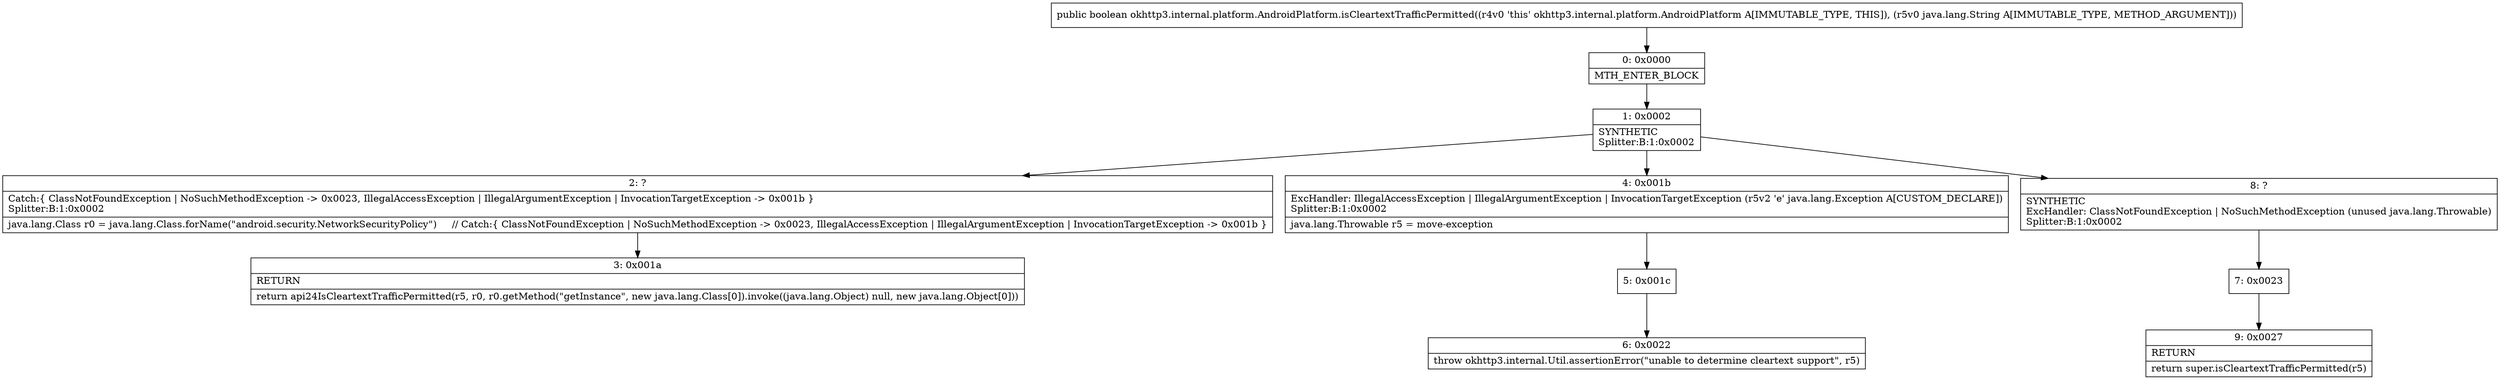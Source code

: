 digraph "CFG forokhttp3.internal.platform.AndroidPlatform.isCleartextTrafficPermitted(Ljava\/lang\/String;)Z" {
Node_0 [shape=record,label="{0\:\ 0x0000|MTH_ENTER_BLOCK\l}"];
Node_1 [shape=record,label="{1\:\ 0x0002|SYNTHETIC\lSplitter:B:1:0x0002\l}"];
Node_2 [shape=record,label="{2\:\ ?|Catch:\{ ClassNotFoundException \| NoSuchMethodException \-\> 0x0023, IllegalAccessException \| IllegalArgumentException \| InvocationTargetException \-\> 0x001b \}\lSplitter:B:1:0x0002\l|java.lang.Class r0 = java.lang.Class.forName(\"android.security.NetworkSecurityPolicy\")     \/\/ Catch:\{ ClassNotFoundException \| NoSuchMethodException \-\> 0x0023, IllegalAccessException \| IllegalArgumentException \| InvocationTargetException \-\> 0x001b \}\l}"];
Node_3 [shape=record,label="{3\:\ 0x001a|RETURN\l|return api24IsCleartextTrafficPermitted(r5, r0, r0.getMethod(\"getInstance\", new java.lang.Class[0]).invoke((java.lang.Object) null, new java.lang.Object[0]))\l}"];
Node_4 [shape=record,label="{4\:\ 0x001b|ExcHandler: IllegalAccessException \| IllegalArgumentException \| InvocationTargetException (r5v2 'e' java.lang.Exception A[CUSTOM_DECLARE])\lSplitter:B:1:0x0002\l|java.lang.Throwable r5 = move\-exception\l}"];
Node_5 [shape=record,label="{5\:\ 0x001c}"];
Node_6 [shape=record,label="{6\:\ 0x0022|throw okhttp3.internal.Util.assertionError(\"unable to determine cleartext support\", r5)\l}"];
Node_7 [shape=record,label="{7\:\ 0x0023}"];
Node_8 [shape=record,label="{8\:\ ?|SYNTHETIC\lExcHandler: ClassNotFoundException \| NoSuchMethodException (unused java.lang.Throwable)\lSplitter:B:1:0x0002\l}"];
Node_9 [shape=record,label="{9\:\ 0x0027|RETURN\l|return super.isCleartextTrafficPermitted(r5)\l}"];
MethodNode[shape=record,label="{public boolean okhttp3.internal.platform.AndroidPlatform.isCleartextTrafficPermitted((r4v0 'this' okhttp3.internal.platform.AndroidPlatform A[IMMUTABLE_TYPE, THIS]), (r5v0 java.lang.String A[IMMUTABLE_TYPE, METHOD_ARGUMENT])) }"];
MethodNode -> Node_0;
Node_0 -> Node_1;
Node_1 -> Node_2;
Node_1 -> Node_8;
Node_1 -> Node_4;
Node_2 -> Node_3;
Node_4 -> Node_5;
Node_5 -> Node_6;
Node_7 -> Node_9;
Node_8 -> Node_7;
}

